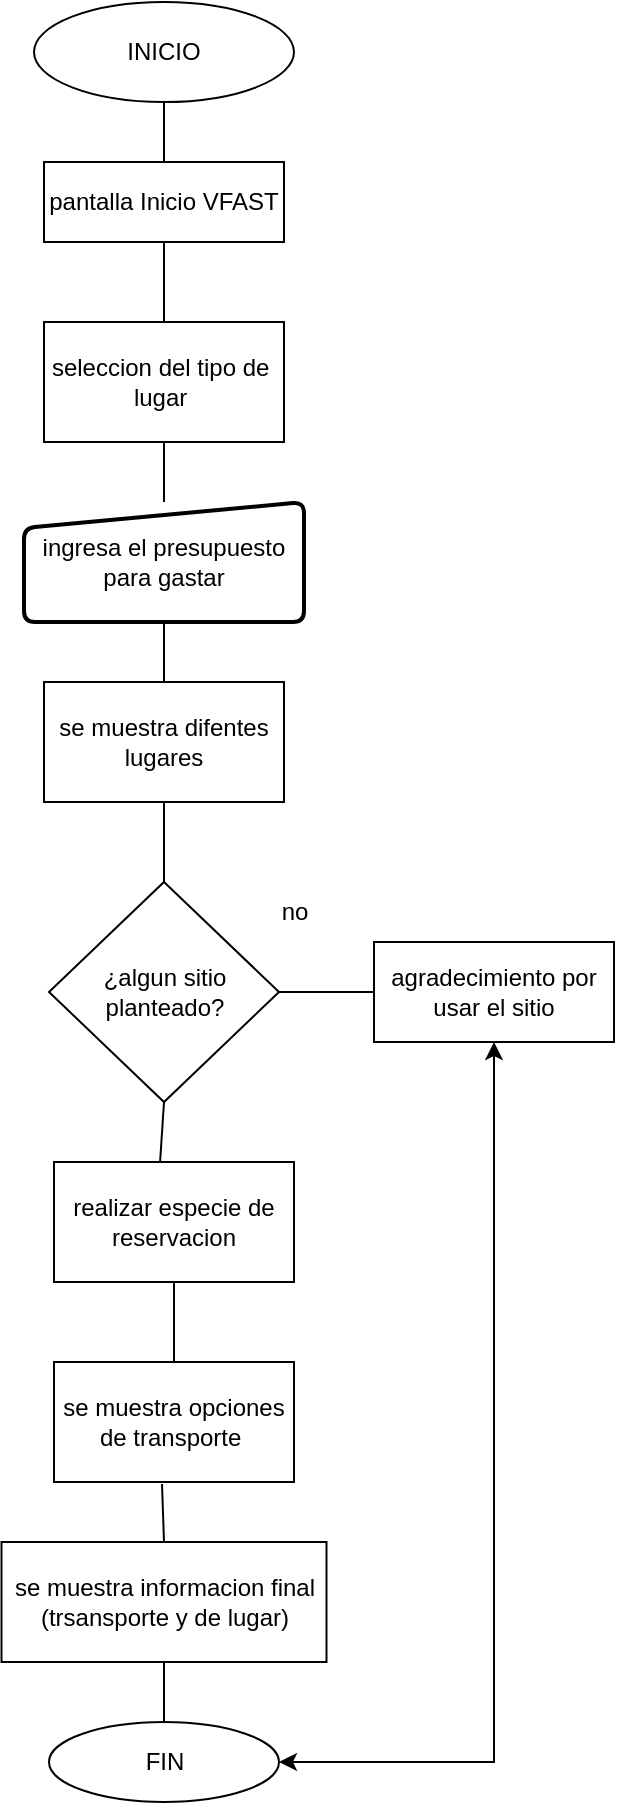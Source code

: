 <mxfile version="21.0.6" type="github" pages="4">
  <diagram id="f5QXr-pcDIZz-H2spPV4" name="sistema general">
    <mxGraphModel dx="596" dy="606" grid="1" gridSize="10" guides="1" tooltips="1" connect="1" arrows="1" fold="1" page="1" pageScale="1" pageWidth="827" pageHeight="1169" math="0" shadow="0">
      <root>
        <mxCell id="0" />
        <mxCell id="1" parent="0" />
        <mxCell id="VYD72FfRjVUFjwt9H9PI-1" value="INICIO" style="ellipse;whiteSpace=wrap;html=1;" vertex="1" parent="1">
          <mxGeometry x="250" y="200" width="130" height="50" as="geometry" />
        </mxCell>
        <mxCell id="VYD72FfRjVUFjwt9H9PI-2" value="pantalla Inicio VFAST" style="rounded=0;whiteSpace=wrap;html=1;" vertex="1" parent="1">
          <mxGeometry x="255" y="280" width="120" height="40" as="geometry" />
        </mxCell>
        <mxCell id="VYD72FfRjVUFjwt9H9PI-3" value="" style="endArrow=none;html=1;rounded=0;entryX=0.5;entryY=1;entryDx=0;entryDy=0;exitX=0.5;exitY=0;exitDx=0;exitDy=0;" edge="1" parent="1" source="VYD72FfRjVUFjwt9H9PI-2" target="VYD72FfRjVUFjwt9H9PI-1">
          <mxGeometry width="50" height="50" relative="1" as="geometry">
            <mxPoint x="510" y="420" as="sourcePoint" />
            <mxPoint x="560" y="370" as="targetPoint" />
          </mxGeometry>
        </mxCell>
        <mxCell id="VYD72FfRjVUFjwt9H9PI-4" value="seleccion del tipo de&amp;nbsp;&lt;br&gt;lugar&amp;nbsp;" style="rounded=0;whiteSpace=wrap;html=1;" vertex="1" parent="1">
          <mxGeometry x="255" y="360" width="120" height="60" as="geometry" />
        </mxCell>
        <mxCell id="2cJx4yhou3pZJs2y1nRH-1" value="ingresa el presupuesto para gastar" style="html=1;strokeWidth=2;shape=manualInput;whiteSpace=wrap;rounded=1;size=13;arcSize=11;" vertex="1" parent="1">
          <mxGeometry x="245" y="450" width="140" height="60" as="geometry" />
        </mxCell>
        <mxCell id="2cJx4yhou3pZJs2y1nRH-2" value="se muestra difentes lugares" style="rounded=0;whiteSpace=wrap;html=1;" vertex="1" parent="1">
          <mxGeometry x="255" y="540" width="120" height="60" as="geometry" />
        </mxCell>
        <mxCell id="2cJx4yhou3pZJs2y1nRH-3" value="¿algun sitio planteado?" style="rhombus;whiteSpace=wrap;html=1;" vertex="1" parent="1">
          <mxGeometry x="257.5" y="640" width="115" height="110" as="geometry" />
        </mxCell>
        <mxCell id="2cJx4yhou3pZJs2y1nRH-4" value="no&lt;br&gt;" style="text;html=1;align=center;verticalAlign=middle;resizable=0;points=[];autosize=1;strokeColor=none;fillColor=none;" vertex="1" parent="1">
          <mxGeometry x="360" y="640" width="40" height="30" as="geometry" />
        </mxCell>
        <mxCell id="2cJx4yhou3pZJs2y1nRH-5" value="agradecimiento por usar el sitio" style="rounded=0;whiteSpace=wrap;html=1;" vertex="1" parent="1">
          <mxGeometry x="420" y="670" width="120" height="50" as="geometry" />
        </mxCell>
        <mxCell id="2cJx4yhou3pZJs2y1nRH-6" value="realizar especie de reservacion" style="rounded=0;whiteSpace=wrap;html=1;" vertex="1" parent="1">
          <mxGeometry x="260" y="780" width="120" height="60" as="geometry" />
        </mxCell>
        <mxCell id="2cJx4yhou3pZJs2y1nRH-7" value="se muestra opciones de transporte&amp;nbsp;" style="rounded=0;whiteSpace=wrap;html=1;" vertex="1" parent="1">
          <mxGeometry x="260" y="880" width="120" height="60" as="geometry" />
        </mxCell>
        <mxCell id="co_4srUDB28d0ATriC99-1" value="se muestra informacion final (trsansporte y de lugar)" style="whiteSpace=wrap;html=1;" vertex="1" parent="1">
          <mxGeometry x="233.75" y="970" width="162.5" height="60" as="geometry" />
        </mxCell>
        <mxCell id="bE-ZOn9kpFQqMkcIxSDH-1" value="FIN" style="ellipse;whiteSpace=wrap;html=1;" vertex="1" parent="1">
          <mxGeometry x="257.5" y="1060" width="115" height="40" as="geometry" />
        </mxCell>
        <mxCell id="bE-ZOn9kpFQqMkcIxSDH-2" value="" style="endArrow=none;html=1;rounded=0;entryX=0.5;entryY=1;entryDx=0;entryDy=0;exitX=0.5;exitY=0;exitDx=0;exitDy=0;" edge="1" parent="1" source="VYD72FfRjVUFjwt9H9PI-4" target="VYD72FfRjVUFjwt9H9PI-2">
          <mxGeometry width="50" height="50" relative="1" as="geometry">
            <mxPoint x="280" y="270" as="sourcePoint" />
            <mxPoint x="330" y="220" as="targetPoint" />
          </mxGeometry>
        </mxCell>
        <mxCell id="bE-ZOn9kpFQqMkcIxSDH-3" value="" style="endArrow=none;html=1;rounded=0;entryX=0.5;entryY=1;entryDx=0;entryDy=0;exitX=0.5;exitY=0;exitDx=0;exitDy=0;" edge="1" parent="1" source="2cJx4yhou3pZJs2y1nRH-1" target="VYD72FfRjVUFjwt9H9PI-4">
          <mxGeometry width="50" height="50" relative="1" as="geometry">
            <mxPoint x="325" y="370" as="sourcePoint" />
            <mxPoint x="325" y="330" as="targetPoint" />
          </mxGeometry>
        </mxCell>
        <mxCell id="bE-ZOn9kpFQqMkcIxSDH-4" value="" style="endArrow=none;html=1;rounded=0;entryX=0.5;entryY=1;entryDx=0;entryDy=0;exitX=0.5;exitY=0;exitDx=0;exitDy=0;" edge="1" parent="1" source="2cJx4yhou3pZJs2y1nRH-2" target="2cJx4yhou3pZJs2y1nRH-1">
          <mxGeometry width="50" height="50" relative="1" as="geometry">
            <mxPoint x="280" y="600" as="sourcePoint" />
            <mxPoint x="330" y="550" as="targetPoint" />
          </mxGeometry>
        </mxCell>
        <mxCell id="bE-ZOn9kpFQqMkcIxSDH-5" value="" style="endArrow=none;html=1;rounded=0;entryX=0.5;entryY=1;entryDx=0;entryDy=0;exitX=0.5;exitY=0;exitDx=0;exitDy=0;" edge="1" parent="1" source="2cJx4yhou3pZJs2y1nRH-3" target="2cJx4yhou3pZJs2y1nRH-2">
          <mxGeometry width="50" height="50" relative="1" as="geometry">
            <mxPoint x="325" y="550" as="sourcePoint" />
            <mxPoint x="325" y="520" as="targetPoint" />
          </mxGeometry>
        </mxCell>
        <mxCell id="bE-ZOn9kpFQqMkcIxSDH-6" value="" style="endArrow=none;html=1;rounded=0;entryX=0;entryY=0.5;entryDx=0;entryDy=0;exitX=1;exitY=0.5;exitDx=0;exitDy=0;" edge="1" parent="1" source="2cJx4yhou3pZJs2y1nRH-3" target="2cJx4yhou3pZJs2y1nRH-5">
          <mxGeometry width="50" height="50" relative="1" as="geometry">
            <mxPoint x="335" y="560" as="sourcePoint" />
            <mxPoint x="335" y="530" as="targetPoint" />
          </mxGeometry>
        </mxCell>
        <mxCell id="bE-ZOn9kpFQqMkcIxSDH-8" value="" style="endArrow=none;html=1;rounded=0;entryX=0.5;entryY=1;entryDx=0;entryDy=0;exitX=0.5;exitY=0;exitDx=0;exitDy=0;" edge="1" parent="1" source="2cJx4yhou3pZJs2y1nRH-7" target="2cJx4yhou3pZJs2y1nRH-6">
          <mxGeometry width="50" height="50" relative="1" as="geometry">
            <mxPoint x="324" y="791" as="sourcePoint" />
            <mxPoint x="325" y="760" as="targetPoint" />
          </mxGeometry>
        </mxCell>
        <mxCell id="bE-ZOn9kpFQqMkcIxSDH-12" value="" style="endArrow=none;html=1;rounded=0;exitX=0.5;exitY=0;exitDx=0;exitDy=0;entryX=0.45;entryY=1.017;entryDx=0;entryDy=0;entryPerimeter=0;" edge="1" parent="1" source="co_4srUDB28d0ATriC99-1" target="2cJx4yhou3pZJs2y1nRH-7">
          <mxGeometry width="50" height="50" relative="1" as="geometry">
            <mxPoint x="280" y="940" as="sourcePoint" />
            <mxPoint x="330" y="890" as="targetPoint" />
          </mxGeometry>
        </mxCell>
        <mxCell id="bE-ZOn9kpFQqMkcIxSDH-13" value="" style="endArrow=none;html=1;rounded=0;exitX=0.5;exitY=1;exitDx=0;exitDy=0;entryX=0.5;entryY=0;entryDx=0;entryDy=0;" edge="1" parent="1" source="co_4srUDB28d0ATriC99-1" target="bE-ZOn9kpFQqMkcIxSDH-1">
          <mxGeometry width="50" height="50" relative="1" as="geometry">
            <mxPoint x="280" y="940" as="sourcePoint" />
            <mxPoint x="330" y="890" as="targetPoint" />
          </mxGeometry>
        </mxCell>
        <mxCell id="bE-ZOn9kpFQqMkcIxSDH-15" value="" style="endArrow=none;html=1;rounded=0;entryX=0.5;entryY=1;entryDx=0;entryDy=0;exitX=0.442;exitY=0;exitDx=0;exitDy=0;exitPerimeter=0;" edge="1" parent="1" source="2cJx4yhou3pZJs2y1nRH-6" target="2cJx4yhou3pZJs2y1nRH-3">
          <mxGeometry width="50" height="50" relative="1" as="geometry">
            <mxPoint x="60" y="760" as="sourcePoint" />
            <mxPoint x="200" y="650" as="targetPoint" />
          </mxGeometry>
        </mxCell>
        <mxCell id="bE-ZOn9kpFQqMkcIxSDH-16" value="" style="endArrow=classic;startArrow=classic;html=1;rounded=0;exitX=1;exitY=0.5;exitDx=0;exitDy=0;entryX=0.5;entryY=1;entryDx=0;entryDy=0;" edge="1" parent="1" source="bE-ZOn9kpFQqMkcIxSDH-1" target="2cJx4yhou3pZJs2y1nRH-5">
          <mxGeometry width="50" height="50" relative="1" as="geometry">
            <mxPoint x="280" y="940" as="sourcePoint" />
            <mxPoint x="330" y="890" as="targetPoint" />
            <Array as="points">
              <mxPoint x="480" y="1080" />
            </Array>
          </mxGeometry>
        </mxCell>
      </root>
    </mxGraphModel>
  </diagram>
  <diagram id="C5RBs43oDa-KdzZeNtuy" name="seleccion">
    <mxGraphModel dx="497" dy="505" grid="1" gridSize="10" guides="1" tooltips="1" connect="1" arrows="1" fold="1" page="1" pageScale="1" pageWidth="827" pageHeight="1169" math="0" shadow="0">
      <root>
        <mxCell id="WIyWlLk6GJQsqaUBKTNV-0" />
        <mxCell id="WIyWlLk6GJQsqaUBKTNV-1" parent="WIyWlLk6GJQsqaUBKTNV-0" />
        <mxCell id="WIyWlLk6GJQsqaUBKTNV-6" value="selecciona&amp;nbsp;&lt;br&gt;lugar" style="rhombus;whiteSpace=wrap;html=1;shadow=0;fontFamily=Helvetica;fontSize=12;align=center;strokeWidth=1;spacing=6;spacingTop=-4;" parent="WIyWlLk6GJQsqaUBKTNV-1" vertex="1">
          <mxGeometry x="162.5" y="440" width="100" height="80" as="geometry" />
        </mxCell>
        <mxCell id="2YgWTao4OC41FbOWj5c1-0" value="INICIO" style="ellipse;whiteSpace=wrap;html=1;align=center;" vertex="1" parent="WIyWlLk6GJQsqaUBKTNV-1">
          <mxGeometry x="175" y="20" width="90" height="40" as="geometry" />
        </mxCell>
        <mxCell id="2YgWTao4OC41FbOWj5c1-1" value="" style="endArrow=none;html=1;rounded=0;exitX=0.5;exitY=0;exitDx=0;exitDy=0;entryX=0.5;entryY=1;entryDx=0;entryDy=0;" edge="1" parent="WIyWlLk6GJQsqaUBKTNV-1" target="2YgWTao4OC41FbOWj5c1-0">
          <mxGeometry width="50" height="50" relative="1" as="geometry">
            <mxPoint x="220" y="80" as="sourcePoint" />
            <mxPoint x="190" y="10" as="targetPoint" />
          </mxGeometry>
        </mxCell>
        <mxCell id="2YgWTao4OC41FbOWj5c1-8" style="edgeStyle=orthogonalEdgeStyle;rounded=0;orthogonalLoop=1;jettySize=auto;html=1;exitX=0.5;exitY=1;exitDx=0;exitDy=0;entryX=0.5;entryY=0;entryDx=0;entryDy=0;" edge="1" parent="WIyWlLk6GJQsqaUBKTNV-1" source="2YgWTao4OC41FbOWj5c1-2" target="2YgWTao4OC41FbOWj5c1-3">
          <mxGeometry relative="1" as="geometry">
            <Array as="points">
              <mxPoint x="220" y="160" />
            </Array>
          </mxGeometry>
        </mxCell>
        <mxCell id="2YgWTao4OC41FbOWj5c1-18" style="edgeStyle=orthogonalEdgeStyle;rounded=0;orthogonalLoop=1;jettySize=auto;html=1;exitX=1;exitY=0.5;exitDx=0;exitDy=0;entryX=1;entryY=0.5;entryDx=0;entryDy=0;" edge="1" parent="WIyWlLk6GJQsqaUBKTNV-1" source="2YgWTao4OC41FbOWj5c1-11" target="2YgWTao4OC41FbOWj5c1-2">
          <mxGeometry relative="1" as="geometry">
            <mxPoint x="360" y="100" as="targetPoint" />
          </mxGeometry>
        </mxCell>
        <mxCell id="2YgWTao4OC41FbOWj5c1-2" value="Inicio VFAST" style="rounded=0;whiteSpace=wrap;html=1;" vertex="1" parent="WIyWlLk6GJQsqaUBKTNV-1">
          <mxGeometry x="175" y="80" width="90" height="40" as="geometry" />
        </mxCell>
        <mxCell id="2YgWTao4OC41FbOWj5c1-3" value="Pantalla Principal" style="rounded=0;whiteSpace=wrap;html=1;" vertex="1" parent="WIyWlLk6GJQsqaUBKTNV-1">
          <mxGeometry x="165" y="160" width="105" height="40" as="geometry" />
        </mxCell>
        <mxCell id="2YgWTao4OC41FbOWj5c1-4" value="" style="endArrow=none;html=1;rounded=0;" edge="1" parent="WIyWlLk6GJQsqaUBKTNV-1">
          <mxGeometry width="50" height="50" relative="1" as="geometry">
            <mxPoint x="40" y="410" as="sourcePoint" />
            <mxPoint x="90" y="360" as="targetPoint" />
          </mxGeometry>
        </mxCell>
        <mxCell id="2YgWTao4OC41FbOWj5c1-7" value="" style="endArrow=none;html=1;rounded=0;entryX=0.5;entryY=1;entryDx=0;entryDy=0;exitX=0.5;exitY=0;exitDx=0;exitDy=0;" edge="1" parent="WIyWlLk6GJQsqaUBKTNV-1" source="2YgWTao4OC41FbOWj5c1-23" target="2YgWTao4OC41FbOWj5c1-22">
          <mxGeometry width="50" height="50" relative="1" as="geometry">
            <mxPoint x="80" y="350" as="sourcePoint" />
            <mxPoint x="130" y="300" as="targetPoint" />
          </mxGeometry>
        </mxCell>
        <mxCell id="2YgWTao4OC41FbOWj5c1-9" value="" style="endArrow=none;html=1;rounded=0;" edge="1" parent="WIyWlLk6GJQsqaUBKTNV-1">
          <mxGeometry width="50" height="50" relative="1" as="geometry">
            <mxPoint x="60" y="410" as="sourcePoint" />
            <mxPoint x="110" y="360" as="targetPoint" />
          </mxGeometry>
        </mxCell>
        <mxCell id="2YgWTao4OC41FbOWj5c1-11" value="sigue&amp;nbsp;&lt;br&gt;explorando" style="rhombus;whiteSpace=wrap;html=1;" vertex="1" parent="WIyWlLk6GJQsqaUBKTNV-1">
          <mxGeometry x="330" y="140" width="100" height="80" as="geometry" />
        </mxCell>
        <mxCell id="2YgWTao4OC41FbOWj5c1-12" value="" style="endArrow=none;html=1;rounded=0;entryX=1;entryY=0.5;entryDx=0;entryDy=0;exitX=0;exitY=0.5;exitDx=0;exitDy=0;" edge="1" parent="WIyWlLk6GJQsqaUBKTNV-1" source="2YgWTao4OC41FbOWj5c1-11" target="2YgWTao4OC41FbOWj5c1-3">
          <mxGeometry width="50" height="50" relative="1" as="geometry">
            <mxPoint x="60" y="370" as="sourcePoint" />
            <mxPoint x="110" y="320" as="targetPoint" />
          </mxGeometry>
        </mxCell>
        <mxCell id="2YgWTao4OC41FbOWj5c1-13" value="no" style="text;html=1;align=center;verticalAlign=middle;resizable=0;points=[];autosize=1;strokeColor=none;fillColor=none;" vertex="1" parent="WIyWlLk6GJQsqaUBKTNV-1">
          <mxGeometry x="414" y="140" width="40" height="30" as="geometry" />
        </mxCell>
        <mxCell id="2YgWTao4OC41FbOWj5c1-14" value="" style="endArrow=classic;html=1;rounded=0;" edge="1" parent="WIyWlLk6GJQsqaUBKTNV-1">
          <mxGeometry width="50" height="50" relative="1" as="geometry">
            <mxPoint x="60" y="290" as="sourcePoint" />
            <mxPoint x="110" y="240" as="targetPoint" />
          </mxGeometry>
        </mxCell>
        <mxCell id="2YgWTao4OC41FbOWj5c1-16" value="" style="endArrow=classic;html=1;rounded=0;exitX=1;exitY=0.5;exitDx=0;exitDy=0;entryX=1;entryY=0.5;entryDx=0;entryDy=0;" edge="1" parent="WIyWlLk6GJQsqaUBKTNV-1" source="WIyWlLk6GJQsqaUBKTNV-6" target="2YgWTao4OC41FbOWj5c1-24">
          <mxGeometry width="50" height="50" relative="1" as="geometry">
            <mxPoint x="80" y="490" as="sourcePoint" />
            <mxPoint x="130" y="440" as="targetPoint" />
            <Array as="points">
              <mxPoint x="310" y="480" />
              <mxPoint x="310" y="390" />
            </Array>
          </mxGeometry>
        </mxCell>
        <mxCell id="2YgWTao4OC41FbOWj5c1-17" value="" style="endArrow=classic;html=1;rounded=0;exitX=0.5;exitY=1;exitDx=0;exitDy=0;" edge="1" parent="WIyWlLk6GJQsqaUBKTNV-1" source="WIyWlLk6GJQsqaUBKTNV-6">
          <mxGeometry width="50" height="50" relative="1" as="geometry">
            <mxPoint x="30" y="480" as="sourcePoint" />
            <mxPoint x="390" y="490" as="targetPoint" />
            <Array as="points">
              <mxPoint x="213" y="540" />
              <mxPoint x="330" y="540" />
              <mxPoint x="330" y="490" />
            </Array>
          </mxGeometry>
        </mxCell>
        <mxCell id="2YgWTao4OC41FbOWj5c1-19" value="si" style="text;html=1;align=center;verticalAlign=middle;resizable=0;points=[];autosize=1;strokeColor=none;fillColor=none;" vertex="1" parent="WIyWlLk6GJQsqaUBKTNV-1">
          <mxGeometry x="350" y="230" width="30" height="30" as="geometry" />
        </mxCell>
        <mxCell id="2YgWTao4OC41FbOWj5c1-20" value="" style="endArrow=classic;html=1;rounded=0;exitX=0.5;exitY=1;exitDx=0;exitDy=0;entryX=1;entryY=0.5;entryDx=0;entryDy=0;" edge="1" parent="WIyWlLk6GJQsqaUBKTNV-1" source="2YgWTao4OC41FbOWj5c1-11" target="2YgWTao4OC41FbOWj5c1-22">
          <mxGeometry width="50" height="50" relative="1" as="geometry">
            <mxPoint x="230" y="380" as="sourcePoint" />
            <mxPoint x="280" y="330" as="targetPoint" />
            <Array as="points">
              <mxPoint x="380" y="240" />
              <mxPoint x="380" y="260" />
            </Array>
          </mxGeometry>
        </mxCell>
        <mxCell id="2YgWTao4OC41FbOWj5c1-22" value="Muestra catalogo de lugares" style="rounded=0;whiteSpace=wrap;html=1;" vertex="1" parent="WIyWlLk6GJQsqaUBKTNV-1">
          <mxGeometry x="160" y="240" width="105" height="40" as="geometry" />
        </mxCell>
        <mxCell id="2YgWTao4OC41FbOWj5c1-23" value="selecciona categoria&amp;nbsp;" style="rounded=0;whiteSpace=wrap;html=1;" vertex="1" parent="WIyWlLk6GJQsqaUBKTNV-1">
          <mxGeometry x="160" y="300" width="105" height="40" as="geometry" />
        </mxCell>
        <mxCell id="2YgWTao4OC41FbOWj5c1-24" value="Busca lugar" style="rounded=0;whiteSpace=wrap;html=1;" vertex="1" parent="WIyWlLk6GJQsqaUBKTNV-1">
          <mxGeometry x="160" y="370" width="105" height="40" as="geometry" />
        </mxCell>
        <mxCell id="2YgWTao4OC41FbOWj5c1-25" value="" style="endArrow=none;html=1;rounded=0;entryX=0.5;entryY=1;entryDx=0;entryDy=0;exitX=0.5;exitY=0;exitDx=0;exitDy=0;" edge="1" parent="WIyWlLk6GJQsqaUBKTNV-1" source="2YgWTao4OC41FbOWj5c1-24" target="2YgWTao4OC41FbOWj5c1-23">
          <mxGeometry width="50" height="50" relative="1" as="geometry">
            <mxPoint x="223" y="310" as="sourcePoint" />
            <mxPoint x="223" y="290" as="targetPoint" />
          </mxGeometry>
        </mxCell>
        <mxCell id="2YgWTao4OC41FbOWj5c1-26" value="" style="endArrow=none;html=1;rounded=0;entryX=0.5;entryY=1;entryDx=0;entryDy=0;exitX=0.5;exitY=0;exitDx=0;exitDy=0;" edge="1" parent="WIyWlLk6GJQsqaUBKTNV-1" source="WIyWlLk6GJQsqaUBKTNV-6" target="2YgWTao4OC41FbOWj5c1-24">
          <mxGeometry width="50" height="50" relative="1" as="geometry">
            <mxPoint x="223" y="380" as="sourcePoint" />
            <mxPoint x="223" y="350" as="targetPoint" />
          </mxGeometry>
        </mxCell>
        <mxCell id="2YgWTao4OC41FbOWj5c1-28" value="no" style="text;html=1;align=center;verticalAlign=middle;resizable=0;points=[];autosize=1;strokeColor=none;fillColor=none;" vertex="1" parent="WIyWlLk6GJQsqaUBKTNV-1">
          <mxGeometry x="250" y="445" width="40" height="30" as="geometry" />
        </mxCell>
        <mxCell id="2YgWTao4OC41FbOWj5c1-29" value="si" style="text;html=1;align=center;verticalAlign=middle;resizable=0;points=[];autosize=1;strokeColor=none;fillColor=none;" vertex="1" parent="WIyWlLk6GJQsqaUBKTNV-1">
          <mxGeometry x="235" y="510" width="30" height="30" as="geometry" />
        </mxCell>
        <mxCell id="2YgWTao4OC41FbOWj5c1-30" value="esta al&amp;nbsp;&lt;br&gt;alcance" style="rhombus;whiteSpace=wrap;html=1;" vertex="1" parent="WIyWlLk6GJQsqaUBKTNV-1">
          <mxGeometry x="160" y="670" width="80" height="80" as="geometry" />
        </mxCell>
        <mxCell id="2YgWTao4OC41FbOWj5c1-32" value="no" style="text;html=1;align=center;verticalAlign=middle;resizable=0;points=[];autosize=1;strokeColor=none;fillColor=none;" vertex="1" parent="WIyWlLk6GJQsqaUBKTNV-1">
          <mxGeometry x="110" y="680" width="40" height="30" as="geometry" />
        </mxCell>
        <mxCell id="2YgWTao4OC41FbOWj5c1-33" value="si" style="text;html=1;align=center;verticalAlign=middle;resizable=0;points=[];autosize=1;strokeColor=none;fillColor=none;" vertex="1" parent="WIyWlLk6GJQsqaUBKTNV-1">
          <mxGeometry x="210" y="750" width="30" height="30" as="geometry" />
        </mxCell>
        <mxCell id="2YgWTao4OC41FbOWj5c1-34" value="" style="endArrow=none;html=1;rounded=0;exitX=0.5;exitY=1;exitDx=0;exitDy=0;entryX=0.5;entryY=0;entryDx=0;entryDy=0;" edge="1" parent="WIyWlLk6GJQsqaUBKTNV-1" source="2YgWTao4OC41FbOWj5c1-30" target="2YgWTao4OC41FbOWj5c1-35">
          <mxGeometry width="50" height="50" relative="1" as="geometry">
            <mxPoint x="230" y="640" as="sourcePoint" />
            <mxPoint x="200" y="700" as="targetPoint" />
          </mxGeometry>
        </mxCell>
        <mxCell id="2YgWTao4OC41FbOWj5c1-35" value="se muestra opciones&lt;br&gt;de transportes" style="rounded=0;whiteSpace=wrap;html=1;" vertex="1" parent="WIyWlLk6GJQsqaUBKTNV-1">
          <mxGeometry x="140" y="780" width="120" height="40" as="geometry" />
        </mxCell>
        <mxCell id="2YgWTao4OC41FbOWj5c1-36" value="se proporciona posición" style="rounded=0;whiteSpace=wrap;html=1;" vertex="1" parent="WIyWlLk6GJQsqaUBKTNV-1">
          <mxGeometry x="390" y="470" width="120" height="40" as="geometry" />
        </mxCell>
        <mxCell id="2YgWTao4OC41FbOWj5c1-37" value="" style="endArrow=none;html=1;rounded=0;exitX=0.5;exitY=0;exitDx=0;exitDy=0;" edge="1" parent="WIyWlLk6GJQsqaUBKTNV-1" source="2YgWTao4OC41FbOWj5c1-38">
          <mxGeometry width="50" height="50" relative="1" as="geometry">
            <mxPoint x="230" y="630" as="sourcePoint" />
            <mxPoint x="450" y="510" as="targetPoint" />
          </mxGeometry>
        </mxCell>
        <mxCell id="2YgWTao4OC41FbOWj5c1-38" value="es lejana" style="rhombus;whiteSpace=wrap;html=1;" vertex="1" parent="WIyWlLk6GJQsqaUBKTNV-1">
          <mxGeometry x="410" y="540" width="80" height="80" as="geometry" />
        </mxCell>
        <mxCell id="2YgWTao4OC41FbOWj5c1-39" value="" style="endArrow=none;html=1;rounded=0;entryX=1;entryY=0.5;entryDx=0;entryDy=0;" edge="1" parent="WIyWlLk6GJQsqaUBKTNV-1" target="2YgWTao4OC41FbOWj5c1-38">
          <mxGeometry width="50" height="50" relative="1" as="geometry">
            <mxPoint x="520" y="580" as="sourcePoint" />
            <mxPoint x="460" y="520" as="targetPoint" />
          </mxGeometry>
        </mxCell>
        <mxCell id="2YgWTao4OC41FbOWj5c1-40" value="cercana" style="rounded=0;whiteSpace=wrap;html=1;" vertex="1" parent="WIyWlLk6GJQsqaUBKTNV-1">
          <mxGeometry x="520" y="560" width="120" height="40" as="geometry" />
        </mxCell>
        <mxCell id="2YgWTao4OC41FbOWj5c1-41" value="no" style="text;html=1;align=center;verticalAlign=middle;resizable=0;points=[];autosize=1;strokeColor=none;fillColor=none;" vertex="1" parent="WIyWlLk6GJQsqaUBKTNV-1">
          <mxGeometry x="480" y="545" width="40" height="30" as="geometry" />
        </mxCell>
        <mxCell id="2YgWTao4OC41FbOWj5c1-42" value="si" style="text;html=1;align=center;verticalAlign=middle;resizable=0;points=[];autosize=1;strokeColor=none;fillColor=none;" vertex="1" parent="WIyWlLk6GJQsqaUBKTNV-1">
          <mxGeometry x="400" y="590" width="30" height="30" as="geometry" />
        </mxCell>
        <mxCell id="2YgWTao4OC41FbOWj5c1-44" value="" style="endArrow=none;html=1;rounded=0;exitX=0.5;exitY=0;exitDx=0;exitDy=0;" edge="1" parent="WIyWlLk6GJQsqaUBKTNV-1" source="2YgWTao4OC41FbOWj5c1-30" target="2YgWTao4OC41FbOWj5c1-45">
          <mxGeometry width="50" height="50" relative="1" as="geometry">
            <mxPoint x="250" y="630" as="sourcePoint" />
            <mxPoint x="300" y="580" as="targetPoint" />
          </mxGeometry>
        </mxCell>
        <mxCell id="2YgWTao4OC41FbOWj5c1-45" value="coteja presupuesto&amp;nbsp;&lt;br&gt;de lugar" style="rounded=0;whiteSpace=wrap;html=1;" vertex="1" parent="WIyWlLk6GJQsqaUBKTNV-1">
          <mxGeometry x="140" y="610" width="120" height="40" as="geometry" />
        </mxCell>
        <mxCell id="2YgWTao4OC41FbOWj5c1-46" value="" style="endArrow=none;html=1;rounded=0;entryX=1;entryY=0.5;entryDx=0;entryDy=0;exitX=0.5;exitY=1;exitDx=0;exitDy=0;" edge="1" parent="WIyWlLk6GJQsqaUBKTNV-1" source="2YgWTao4OC41FbOWj5c1-40" target="2YgWTao4OC41FbOWj5c1-45">
          <mxGeometry width="50" height="50" relative="1" as="geometry">
            <mxPoint x="590" y="630" as="sourcePoint" />
            <mxPoint x="300" y="570" as="targetPoint" />
            <Array as="points">
              <mxPoint x="580" y="630" />
            </Array>
          </mxGeometry>
        </mxCell>
        <mxCell id="2YgWTao4OC41FbOWj5c1-47" value="" style="endArrow=none;html=1;rounded=0;entryX=0.5;entryY=1;entryDx=0;entryDy=0;" edge="1" parent="WIyWlLk6GJQsqaUBKTNV-1" target="2YgWTao4OC41FbOWj5c1-38">
          <mxGeometry width="50" height="50" relative="1" as="geometry">
            <mxPoint x="450" y="630" as="sourcePoint" />
            <mxPoint x="300" y="570" as="targetPoint" />
          </mxGeometry>
        </mxCell>
        <mxCell id="2YgWTao4OC41FbOWj5c1-48" value="selecciona&lt;br&gt;transporte" style="rhombus;whiteSpace=wrap;html=1;" vertex="1" parent="WIyWlLk6GJQsqaUBKTNV-1">
          <mxGeometry x="370" y="655" width="80" height="80" as="geometry" />
        </mxCell>
        <mxCell id="2YgWTao4OC41FbOWj5c1-49" value="" style="endArrow=classic;html=1;rounded=0;exitX=1;exitY=0.5;exitDx=0;exitDy=0;entryX=0;entryY=0.5;entryDx=0;entryDy=0;" edge="1" parent="WIyWlLk6GJQsqaUBKTNV-1" source="2YgWTao4OC41FbOWj5c1-35" target="2YgWTao4OC41FbOWj5c1-48">
          <mxGeometry width="50" height="50" relative="1" as="geometry">
            <mxPoint x="340" y="620" as="sourcePoint" />
            <mxPoint x="390" y="570" as="targetPoint" />
            <Array as="points">
              <mxPoint x="320" y="800" />
              <mxPoint x="320" y="695" />
            </Array>
          </mxGeometry>
        </mxCell>
        <mxCell id="2YgWTao4OC41FbOWj5c1-50" value="no" style="text;html=1;align=center;verticalAlign=middle;resizable=0;points=[];autosize=1;strokeColor=none;fillColor=none;" vertex="1" parent="WIyWlLk6GJQsqaUBKTNV-1">
          <mxGeometry x="450" y="655" width="40" height="30" as="geometry" />
        </mxCell>
        <mxCell id="2YgWTao4OC41FbOWj5c1-51" value="si" style="text;html=1;align=center;verticalAlign=middle;resizable=0;points=[];autosize=1;strokeColor=none;fillColor=none;" vertex="1" parent="WIyWlLk6GJQsqaUBKTNV-1">
          <mxGeometry x="360" y="710" width="30" height="30" as="geometry" />
        </mxCell>
        <mxCell id="2YgWTao4OC41FbOWj5c1-52" value="" style="endArrow=none;html=1;rounded=0;entryX=0.5;entryY=1;entryDx=0;entryDy=0;exitX=0.5;exitY=0;exitDx=0;exitDy=0;" edge="1" parent="WIyWlLk6GJQsqaUBKTNV-1" source="2YgWTao4OC41FbOWj5c1-53" target="2YgWTao4OC41FbOWj5c1-48">
          <mxGeometry width="50" height="50" relative="1" as="geometry">
            <mxPoint x="340" y="620" as="sourcePoint" />
            <mxPoint x="390" y="570" as="targetPoint" />
          </mxGeometry>
        </mxCell>
        <mxCell id="2YgWTao4OC41FbOWj5c1-53" value="variante de publico" style="rounded=0;whiteSpace=wrap;html=1;" vertex="1" parent="WIyWlLk6GJQsqaUBKTNV-1">
          <mxGeometry x="355" y="760" width="110" height="35" as="geometry" />
        </mxCell>
        <mxCell id="2YgWTao4OC41FbOWj5c1-54" value="No.Transporte a tomar" style="rounded=0;whiteSpace=wrap;html=1;" vertex="1" parent="WIyWlLk6GJQsqaUBKTNV-1">
          <mxGeometry x="355" y="820" width="110" height="35" as="geometry" />
        </mxCell>
        <mxCell id="2YgWTao4OC41FbOWj5c1-55" value="" style="endArrow=none;html=1;rounded=0;entryX=0.5;entryY=1;entryDx=0;entryDy=0;exitX=0.5;exitY=0;exitDx=0;exitDy=0;" edge="1" parent="WIyWlLk6GJQsqaUBKTNV-1" source="2YgWTao4OC41FbOWj5c1-54" target="2YgWTao4OC41FbOWj5c1-53">
          <mxGeometry width="50" height="50" relative="1" as="geometry">
            <mxPoint x="420" y="770" as="sourcePoint" />
            <mxPoint x="420" y="745" as="targetPoint" />
          </mxGeometry>
        </mxCell>
        <mxCell id="2YgWTao4OC41FbOWj5c1-56" value="" style="endArrow=classic;html=1;rounded=0;exitX=1;exitY=0.5;exitDx=0;exitDy=0;entryX=0.532;entryY=-0.104;entryDx=0;entryDy=0;entryPerimeter=0;" edge="1" parent="WIyWlLk6GJQsqaUBKTNV-1" source="2YgWTao4OC41FbOWj5c1-48" target="2YgWTao4OC41FbOWj5c1-59">
          <mxGeometry width="50" height="50" relative="1" as="geometry">
            <mxPoint x="470" y="890" as="sourcePoint" />
            <mxPoint x="520" y="840" as="targetPoint" />
            <Array as="points">
              <mxPoint x="600" y="695" />
            </Array>
          </mxGeometry>
        </mxCell>
        <mxCell id="2YgWTao4OC41FbOWj5c1-58" value="" style="endArrow=classic;startArrow=classic;html=1;rounded=0;entryX=0;entryY=0.5;entryDx=0;entryDy=0;" edge="1" parent="WIyWlLk6GJQsqaUBKTNV-1" target="2YgWTao4OC41FbOWj5c1-24">
          <mxGeometry width="50" height="50" relative="1" as="geometry">
            <mxPoint x="160" y="710" as="sourcePoint" />
            <mxPoint x="200" y="560" as="targetPoint" />
            <Array as="points">
              <mxPoint x="110" y="710" />
              <mxPoint x="110" y="390" />
            </Array>
          </mxGeometry>
        </mxCell>
        <mxCell id="2YgWTao4OC41FbOWj5c1-59" value="se toma como variante&lt;br&gt;personal" style="rounded=0;whiteSpace=wrap;html=1;" vertex="1" parent="WIyWlLk6GJQsqaUBKTNV-1">
          <mxGeometry x="510" y="757.5" width="170" height="40" as="geometry" />
        </mxCell>
        <mxCell id="2YgWTao4OC41FbOWj5c1-60" value="calcula ruta/tiempo" style="rounded=0;whiteSpace=wrap;html=1;" vertex="1" parent="WIyWlLk6GJQsqaUBKTNV-1">
          <mxGeometry x="540" y="830" width="110" height="35" as="geometry" />
        </mxCell>
        <mxCell id="2YgWTao4OC41FbOWj5c1-61" value="se da presupuesto final" style="rounded=0;whiteSpace=wrap;html=1;" vertex="1" parent="WIyWlLk6GJQsqaUBKTNV-1">
          <mxGeometry x="550" y="910" width="110" height="35" as="geometry" />
        </mxCell>
        <mxCell id="2YgWTao4OC41FbOWj5c1-62" value="FIN" style="ellipse;whiteSpace=wrap;html=1;" vertex="1" parent="WIyWlLk6GJQsqaUBKTNV-1">
          <mxGeometry x="370" y="920" width="90" height="32.5" as="geometry" />
        </mxCell>
        <mxCell id="2YgWTao4OC41FbOWj5c1-63" value="" style="endArrow=classic;html=1;rounded=0;entryX=0;entryY=0.5;entryDx=0;entryDy=0;exitX=1;exitY=0.75;exitDx=0;exitDy=0;" edge="1" parent="WIyWlLk6GJQsqaUBKTNV-1" source="2YgWTao4OC41FbOWj5c1-54" target="2YgWTao4OC41FbOWj5c1-60">
          <mxGeometry width="50" height="50" relative="1" as="geometry">
            <mxPoint x="470" y="848" as="sourcePoint" />
            <mxPoint x="520" y="820" as="targetPoint" />
          </mxGeometry>
        </mxCell>
        <mxCell id="2YgWTao4OC41FbOWj5c1-64" value="" style="endArrow=none;html=1;rounded=0;entryX=0.542;entryY=1.021;entryDx=0;entryDy=0;entryPerimeter=0;exitX=0.55;exitY=-0.048;exitDx=0;exitDy=0;exitPerimeter=0;" edge="1" parent="WIyWlLk6GJQsqaUBKTNV-1" source="2YgWTao4OC41FbOWj5c1-60" target="2YgWTao4OC41FbOWj5c1-59">
          <mxGeometry width="50" height="50" relative="1" as="geometry">
            <mxPoint x="470" y="870" as="sourcePoint" />
            <mxPoint x="520" y="820" as="targetPoint" />
          </mxGeometry>
        </mxCell>
        <mxCell id="2YgWTao4OC41FbOWj5c1-65" value="" style="endArrow=none;html=1;rounded=0;entryX=0.5;entryY=1;entryDx=0;entryDy=0;" edge="1" parent="WIyWlLk6GJQsqaUBKTNV-1" target="2YgWTao4OC41FbOWj5c1-60">
          <mxGeometry width="50" height="50" relative="1" as="geometry">
            <mxPoint x="595" y="910" as="sourcePoint" />
            <mxPoint x="520" y="820" as="targetPoint" />
          </mxGeometry>
        </mxCell>
        <mxCell id="2YgWTao4OC41FbOWj5c1-66" value="" style="endArrow=none;html=1;rounded=0;entryX=0;entryY=0.75;entryDx=0;entryDy=0;exitX=1;exitY=0.5;exitDx=0;exitDy=0;" edge="1" parent="WIyWlLk6GJQsqaUBKTNV-1" source="2YgWTao4OC41FbOWj5c1-62" target="2YgWTao4OC41FbOWj5c1-61">
          <mxGeometry width="50" height="50" relative="1" as="geometry">
            <mxPoint x="470" y="870" as="sourcePoint" />
            <mxPoint x="520" y="820" as="targetPoint" />
          </mxGeometry>
        </mxCell>
      </root>
    </mxGraphModel>
  </diagram>
  <diagram id="DK2h7lBJBhX8GFT1CkL7" name="login">
    <mxGraphModel dx="596" dy="606" grid="1" gridSize="10" guides="1" tooltips="1" connect="1" arrows="1" fold="1" page="1" pageScale="1" pageWidth="827" pageHeight="1169" math="0" shadow="0">
      <root>
        <mxCell id="0" />
        <mxCell id="1" parent="0" />
        <mxCell id="3UoOszcR26u2vfgGP58N-1" value="INICIO" style="ellipse;whiteSpace=wrap;html=1;" vertex="1" parent="1">
          <mxGeometry x="250" y="200" width="130" height="50" as="geometry" />
        </mxCell>
        <mxCell id="AZZOgU9t4M4VJcHvV11n-2" value="Ingresa los datos que se le soliicta en los campos&amp;nbsp;" style="html=1;strokeWidth=2;shape=manualInput;whiteSpace=wrap;rounded=1;size=13;arcSize=11;" vertex="1" parent="1">
          <mxGeometry x="230" y="440" width="140" height="60" as="geometry" />
        </mxCell>
        <mxCell id="AZZOgU9t4M4VJcHvV11n-3" value="Inicio VFAST" style="rounded=0;whiteSpace=wrap;html=1;" vertex="1" parent="1">
          <mxGeometry x="255" y="280" width="120" height="40" as="geometry" />
        </mxCell>
        <mxCell id="AZZOgU9t4M4VJcHvV11n-4" value="ingresar &quot;iniciar sesion&quot;" style="rounded=0;whiteSpace=wrap;html=1;" vertex="1" parent="1">
          <mxGeometry x="255" y="350" width="120" height="60" as="geometry" />
        </mxCell>
        <mxCell id="AZZOgU9t4M4VJcHvV11n-6" value="capturan los&amp;nbsp; datos&amp;nbsp;" style="shape=parallelogram;perimeter=parallelogramPerimeter;whiteSpace=wrap;html=1;fixedSize=1;" vertex="1" parent="1">
          <mxGeometry x="235" y="540" width="130" height="60" as="geometry" />
        </mxCell>
        <mxCell id="AZZOgU9t4M4VJcHvV11n-8" value="consultan los datos&amp;nbsp;" style="rhombus;whiteSpace=wrap;html=1;" vertex="1" parent="1">
          <mxGeometry x="245" y="630" width="110" height="80" as="geometry" />
        </mxCell>
        <mxCell id="AZZOgU9t4M4VJcHvV11n-9" value="pantalla respectiva al tipo de usuario" style="rounded=0;whiteSpace=wrap;html=1;" vertex="1" parent="1">
          <mxGeometry x="240" y="760" width="120" height="60" as="geometry" />
        </mxCell>
        <mxCell id="AZZOgU9t4M4VJcHvV11n-10" value="registrarse&amp;nbsp;" style="rounded=0;whiteSpace=wrap;html=1;" vertex="1" parent="1">
          <mxGeometry x="450" y="640" width="120" height="60" as="geometry" />
        </mxCell>
        <mxCell id="AZZOgU9t4M4VJcHvV11n-11" value="recuperar contraseña" style="rounded=0;whiteSpace=wrap;html=1;" vertex="1" parent="1">
          <mxGeometry x="450" y="740" width="120" height="60" as="geometry" />
        </mxCell>
        <mxCell id="AZZOgU9t4M4VJcHvV11n-13" value="no" style="text;html=1;align=center;verticalAlign=middle;resizable=0;points=[];autosize=1;strokeColor=none;fillColor=none;" vertex="1" parent="1">
          <mxGeometry x="350" y="635" width="40" height="30" as="geometry" />
        </mxCell>
        <mxCell id="AZZOgU9t4M4VJcHvV11n-14" value="si" style="text;html=1;align=center;verticalAlign=middle;resizable=0;points=[];autosize=1;strokeColor=none;fillColor=none;" vertex="1" parent="1">
          <mxGeometry x="225" y="695" width="30" height="30" as="geometry" />
        </mxCell>
        <mxCell id="AZZOgU9t4M4VJcHvV11n-16" value="" style="endArrow=none;html=1;rounded=0;exitX=0.5;exitY=1;exitDx=0;exitDy=0;entryX=0.5;entryY=0;entryDx=0;entryDy=0;" edge="1" parent="1" source="AZZOgU9t4M4VJcHvV11n-8" target="AZZOgU9t4M4VJcHvV11n-9">
          <mxGeometry width="50" height="50" relative="1" as="geometry">
            <mxPoint x="280" y="640" as="sourcePoint" />
            <mxPoint x="330" y="590" as="targetPoint" />
          </mxGeometry>
        </mxCell>
        <mxCell id="DY0LpUFtJNC0SuKeLCFg-3" value="" style="endArrow=classic;html=1;rounded=0;exitX=1;exitY=0.5;exitDx=0;exitDy=0;entryX=0;entryY=0.5;entryDx=0;entryDy=0;" edge="1" parent="1" source="AZZOgU9t4M4VJcHvV11n-8" target="AZZOgU9t4M4VJcHvV11n-10">
          <mxGeometry width="50" height="50" relative="1" as="geometry">
            <mxPoint x="280" y="640" as="sourcePoint" />
            <mxPoint x="330" y="590" as="targetPoint" />
          </mxGeometry>
        </mxCell>
        <mxCell id="DY0LpUFtJNC0SuKeLCFg-8" value="" style="endArrow=classic;html=1;rounded=0;entryX=0.5;entryY=0;entryDx=0;entryDy=0;exitX=0.5;exitY=1;exitDx=0;exitDy=0;" edge="1" parent="1" source="AZZOgU9t4M4VJcHvV11n-10" target="AZZOgU9t4M4VJcHvV11n-11">
          <mxGeometry width="50" height="50" relative="1" as="geometry">
            <mxPoint x="280" y="640" as="sourcePoint" />
            <mxPoint x="330" y="590" as="targetPoint" />
          </mxGeometry>
        </mxCell>
        <mxCell id="X3ZULsU46-b0JOtK-wnu-1" value="" style="endArrow=none;html=1;rounded=0;entryX=0.5;entryY=1;entryDx=0;entryDy=0;exitX=0.5;exitY=0;exitDx=0;exitDy=0;" edge="1" parent="1" source="AZZOgU9t4M4VJcHvV11n-3" target="3UoOszcR26u2vfgGP58N-1">
          <mxGeometry width="50" height="50" relative="1" as="geometry">
            <mxPoint x="510" y="420" as="sourcePoint" />
            <mxPoint x="560" y="370" as="targetPoint" />
          </mxGeometry>
        </mxCell>
        <mxCell id="X3ZULsU46-b0JOtK-wnu-2" value="" style="endArrow=none;html=1;rounded=0;entryX=0.5;entryY=1;entryDx=0;entryDy=0;exitX=0.5;exitY=0.017;exitDx=0;exitDy=0;exitPerimeter=0;" edge="1" parent="1" source="AZZOgU9t4M4VJcHvV11n-4" target="AZZOgU9t4M4VJcHvV11n-3">
          <mxGeometry width="50" height="50" relative="1" as="geometry">
            <mxPoint x="325" y="290" as="sourcePoint" />
            <mxPoint x="325" y="260" as="targetPoint" />
          </mxGeometry>
        </mxCell>
        <mxCell id="X3ZULsU46-b0JOtK-wnu-3" value="" style="endArrow=none;html=1;rounded=0;entryX=0.442;entryY=1.033;entryDx=0;entryDy=0;entryPerimeter=0;exitX=0.557;exitY=0.083;exitDx=0;exitDy=0;exitPerimeter=0;" edge="1" parent="1" source="AZZOgU9t4M4VJcHvV11n-2" target="AZZOgU9t4M4VJcHvV11n-4">
          <mxGeometry width="50" height="50" relative="1" as="geometry">
            <mxPoint x="280" y="640" as="sourcePoint" />
            <mxPoint x="330" y="590" as="targetPoint" />
          </mxGeometry>
        </mxCell>
        <mxCell id="X3ZULsU46-b0JOtK-wnu-4" value="" style="endArrow=none;html=1;rounded=0;exitX=0.569;exitY=0.017;exitDx=0;exitDy=0;exitPerimeter=0;" edge="1" parent="1" source="AZZOgU9t4M4VJcHvV11n-6">
          <mxGeometry width="50" height="50" relative="1" as="geometry">
            <mxPoint x="280" y="640" as="sourcePoint" />
            <mxPoint x="309" y="500" as="targetPoint" />
          </mxGeometry>
        </mxCell>
        <mxCell id="X3ZULsU46-b0JOtK-wnu-5" value="" style="endArrow=none;html=1;rounded=0;exitX=0.5;exitY=0;exitDx=0;exitDy=0;entryX=0.5;entryY=1;entryDx=0;entryDy=0;" edge="1" parent="1" source="AZZOgU9t4M4VJcHvV11n-8" target="AZZOgU9t4M4VJcHvV11n-6">
          <mxGeometry width="50" height="50" relative="1" as="geometry">
            <mxPoint x="280" y="640" as="sourcePoint" />
            <mxPoint x="330" y="590" as="targetPoint" />
          </mxGeometry>
        </mxCell>
        <mxCell id="X3ZULsU46-b0JOtK-wnu-6" value="FIN" style="ellipse;whiteSpace=wrap;html=1;" vertex="1" parent="1">
          <mxGeometry x="240" y="860" width="120" height="50" as="geometry" />
        </mxCell>
        <mxCell id="X3ZULsU46-b0JOtK-wnu-8" value="" style="endArrow=none;html=1;rounded=0;entryX=0.5;entryY=1;entryDx=0;entryDy=0;exitX=0.5;exitY=0;exitDx=0;exitDy=0;" edge="1" parent="1" source="X3ZULsU46-b0JOtK-wnu-6" target="AZZOgU9t4M4VJcHvV11n-9">
          <mxGeometry width="50" height="50" relative="1" as="geometry">
            <mxPoint x="280" y="970" as="sourcePoint" />
            <mxPoint x="330" y="920" as="targetPoint" />
          </mxGeometry>
        </mxCell>
      </root>
    </mxGraphModel>
  </diagram>
  <diagram id="jkXkqO9x-9iVtHr4SF3l" name="registro">
    <mxGraphModel dx="596" dy="606" grid="1" gridSize="10" guides="1" tooltips="1" connect="1" arrows="1" fold="1" page="1" pageScale="1" pageWidth="827" pageHeight="1169" math="0" shadow="0">
      <root>
        <mxCell id="0" />
        <mxCell id="1" parent="0" />
        <mxCell id="uEqykliXRxEZrWuiLb4x-1" value="INICIO" style="ellipse;whiteSpace=wrap;html=1;" vertex="1" parent="1">
          <mxGeometry x="250" y="200" width="130" height="50" as="geometry" />
        </mxCell>
        <mxCell id="uEqykliXRxEZrWuiLb4x-2" value="Registro" style="rounded=0;whiteSpace=wrap;html=1;" vertex="1" parent="1">
          <mxGeometry x="255" y="280" width="120" height="40" as="geometry" />
        </mxCell>
        <mxCell id="uEqykliXRxEZrWuiLb4x-4" value="" style="endArrow=none;html=1;rounded=0;entryX=0.5;entryY=1;entryDx=0;entryDy=0;exitX=0.5;exitY=0;exitDx=0;exitDy=0;" edge="1" parent="1" source="uEqykliXRxEZrWuiLb4x-2" target="uEqykliXRxEZrWuiLb4x-1">
          <mxGeometry width="50" height="50" relative="1" as="geometry">
            <mxPoint x="510" y="420" as="sourcePoint" />
            <mxPoint x="560" y="370" as="targetPoint" />
          </mxGeometry>
        </mxCell>
        <mxCell id="uEqykliXRxEZrWuiLb4x-5" value="" style="endArrow=none;html=1;rounded=0;entryX=0.5;entryY=1;entryDx=0;entryDy=0;exitX=0.5;exitY=0.017;exitDx=0;exitDy=0;exitPerimeter=0;" edge="1" parent="1" target="uEqykliXRxEZrWuiLb4x-2">
          <mxGeometry width="50" height="50" relative="1" as="geometry">
            <mxPoint x="315" y="351.02" as="sourcePoint" />
            <mxPoint x="325" y="260" as="targetPoint" />
          </mxGeometry>
        </mxCell>
        <mxCell id="O7Q7KteigAiKZIF88i4P-1" value="Ingresa los datos que se le soliicta en los campos&amp;nbsp;" style="html=1;strokeWidth=2;shape=manualInput;whiteSpace=wrap;rounded=1;size=13;arcSize=11;" vertex="1" parent="1">
          <mxGeometry x="245" y="340" width="140" height="60" as="geometry" />
        </mxCell>
        <mxCell id="O7Q7KteigAiKZIF88i4P-2" value="" style="endArrow=none;html=1;rounded=0;entryX=0.5;entryY=1;entryDx=0;entryDy=0;" edge="1" parent="1" target="O7Q7KteigAiKZIF88i4P-1">
          <mxGeometry width="50" height="50" relative="1" as="geometry">
            <mxPoint x="315" y="450" as="sourcePoint" />
            <mxPoint x="330" y="290" as="targetPoint" />
          </mxGeometry>
        </mxCell>
        <mxCell id="O7Q7KteigAiKZIF88i4P-3" value="&lt;br&gt;" style="rhombus;whiteSpace=wrap;html=1;" vertex="1" parent="1">
          <mxGeometry x="265" y="545" width="80" height="80" as="geometry" />
        </mxCell>
        <mxCell id="O7Q7KteigAiKZIF88i4P-4" value="eleccion tipo&lt;br&gt;de usuario&amp;nbsp;" style="shape=parallelogram;perimeter=parallelogramPerimeter;whiteSpace=wrap;html=1;fixedSize=1;" vertex="1" parent="1">
          <mxGeometry x="245" y="450" width="120" height="60" as="geometry" />
        </mxCell>
        <mxCell id="O7Q7KteigAiKZIF88i4P-5" value="no&amp;nbsp;&lt;br&gt;" style="text;html=1;align=center;verticalAlign=middle;resizable=0;points=[];autosize=1;strokeColor=none;fillColor=none;" vertex="1" parent="1">
          <mxGeometry x="240" y="605" width="40" height="30" as="geometry" />
        </mxCell>
        <mxCell id="O7Q7KteigAiKZIF88i4P-6" value="si&amp;nbsp;&lt;br&gt;" style="text;html=1;align=center;verticalAlign=middle;resizable=0;points=[];autosize=1;strokeColor=none;fillColor=none;" vertex="1" parent="1">
          <mxGeometry x="359" y="525" width="40" height="30" as="geometry" />
        </mxCell>
        <mxCell id="O7Q7KteigAiKZIF88i4P-8" value="proceso de &lt;br&gt;pago" style="rounded=0;whiteSpace=wrap;html=1;" vertex="1" parent="1">
          <mxGeometry x="400" y="567.5" width="95" height="35" as="geometry" />
        </mxCell>
        <mxCell id="O7Q7KteigAiKZIF88i4P-9" value="" style="endArrow=classic;html=1;rounded=0;entryX=0;entryY=0.5;entryDx=0;entryDy=0;exitX=1;exitY=0.5;exitDx=0;exitDy=0;" edge="1" parent="1" source="O7Q7KteigAiKZIF88i4P-3" target="O7Q7KteigAiKZIF88i4P-8">
          <mxGeometry width="50" height="50" relative="1" as="geometry">
            <mxPoint x="280" y="640" as="sourcePoint" />
            <mxPoint x="330" y="590" as="targetPoint" />
          </mxGeometry>
        </mxCell>
        <mxCell id="O7Q7KteigAiKZIF88i4P-10" value="pantalla respectiva al tipo de usuario&amp;nbsp;" style="rounded=0;whiteSpace=wrap;html=1;" vertex="1" parent="1">
          <mxGeometry x="245" y="680" width="120" height="60" as="geometry" />
        </mxCell>
        <mxCell id="O7Q7KteigAiKZIF88i4P-11" value="" style="endArrow=none;html=1;rounded=0;exitX=0.5;exitY=1;exitDx=0;exitDy=0;entryX=0.5;entryY=0;entryDx=0;entryDy=0;" edge="1" parent="1" source="O7Q7KteigAiKZIF88i4P-3" target="O7Q7KteigAiKZIF88i4P-10">
          <mxGeometry width="50" height="50" relative="1" as="geometry">
            <mxPoint x="280" y="640" as="sourcePoint" />
            <mxPoint x="330" y="590" as="targetPoint" />
          </mxGeometry>
        </mxCell>
        <mxCell id="O7Q7KteigAiKZIF88i4P-12" value="" style="endArrow=classic;startArrow=classic;html=1;rounded=0;exitX=1;exitY=0.5;exitDx=0;exitDy=0;entryX=1;entryY=0.5;entryDx=0;entryDy=0;" edge="1" parent="1" source="O7Q7KteigAiKZIF88i4P-8" target="O7Q7KteigAiKZIF88i4P-10">
          <mxGeometry width="50" height="50" relative="1" as="geometry">
            <mxPoint x="280" y="640" as="sourcePoint" />
            <mxPoint x="330" y="590" as="targetPoint" />
            <Array as="points">
              <mxPoint x="550" y="585" />
              <mxPoint x="550" y="710" />
            </Array>
          </mxGeometry>
        </mxCell>
        <mxCell id="O7Q7KteigAiKZIF88i4P-15" value="" style="endArrow=none;html=1;rounded=0;exitX=0.5;exitY=1;exitDx=0;exitDy=0;" edge="1" parent="1" source="O7Q7KteigAiKZIF88i4P-10">
          <mxGeometry width="50" height="50" relative="1" as="geometry">
            <mxPoint x="280" y="640" as="sourcePoint" />
            <mxPoint x="305" y="780" as="targetPoint" />
          </mxGeometry>
        </mxCell>
        <mxCell id="O7Q7KteigAiKZIF88i4P-16" value="FIN" style="ellipse;whiteSpace=wrap;html=1;" vertex="1" parent="1">
          <mxGeometry x="260" y="780" width="85" height="40" as="geometry" />
        </mxCell>
        <mxCell id="O7Q7KteigAiKZIF88i4P-17" value="" style="endArrow=none;html=1;rounded=0;entryX=0.5;entryY=1;entryDx=0;entryDy=0;exitX=0.5;exitY=0;exitDx=0;exitDy=0;" edge="1" parent="1" source="O7Q7KteigAiKZIF88i4P-3" target="O7Q7KteigAiKZIF88i4P-4">
          <mxGeometry width="50" height="50" relative="1" as="geometry">
            <mxPoint x="300" y="540" as="sourcePoint" />
            <mxPoint x="330" y="590" as="targetPoint" />
          </mxGeometry>
        </mxCell>
        <mxCell id="O7Q7KteigAiKZIF88i4P-18" value="free" style="text;html=1;align=center;verticalAlign=middle;resizable=0;points=[];autosize=1;strokeColor=none;fillColor=none;" vertex="1" parent="1">
          <mxGeometry x="285" y="584.5" width="40" height="30" as="geometry" />
        </mxCell>
        <mxCell id="O7Q7KteigAiKZIF88i4P-19" value="premium" style="text;html=1;align=center;verticalAlign=middle;resizable=0;points=[];autosize=1;strokeColor=none;fillColor=none;" vertex="1" parent="1">
          <mxGeometry x="270" y="565" width="70" height="30" as="geometry" />
        </mxCell>
      </root>
    </mxGraphModel>
  </diagram>
</mxfile>
